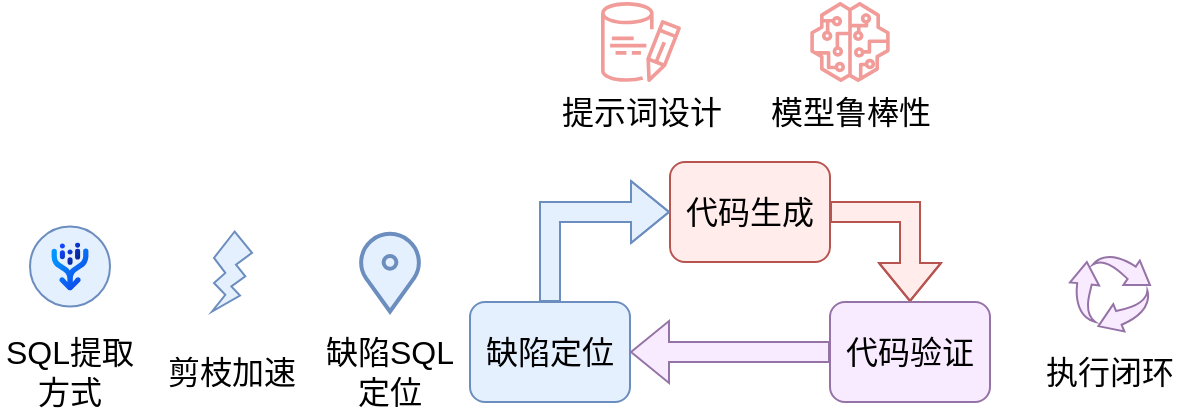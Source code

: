 <mxfile version="24.7.13">
  <diagram name="第 1 页" id="kGOCe60bXOP5jd2VuHdy">
    <mxGraphModel dx="1434" dy="759" grid="1" gridSize="10" guides="1" tooltips="1" connect="1" arrows="1" fold="1" page="1" pageScale="1" pageWidth="827" pageHeight="1169" math="0" shadow="0">
      <root>
        <mxCell id="0" />
        <mxCell id="1" parent="0" />
        <mxCell id="xNk824SL1mtJElE5JXy6-5" style="edgeStyle=orthogonalEdgeStyle;rounded=0;orthogonalLoop=1;jettySize=auto;html=1;shape=flexArrow;exitX=1;exitY=0.5;exitDx=0;exitDy=0;fillColor=#FFECEB;strokeColor=#b85450;" edge="1" parent="1" source="xNk824SL1mtJElE5JXy6-1" target="xNk824SL1mtJElE5JXy6-3">
          <mxGeometry relative="1" as="geometry" />
        </mxCell>
        <mxCell id="xNk824SL1mtJElE5JXy6-1" value="代码生成" style="rounded=1;whiteSpace=wrap;html=1;fontSize=16;fillColor=#FFECEB;strokeColor=#b85450;" vertex="1" parent="1">
          <mxGeometry x="380" y="240" width="80" height="50" as="geometry" />
        </mxCell>
        <mxCell id="xNk824SL1mtJElE5JXy6-4" style="edgeStyle=orthogonalEdgeStyle;rounded=0;orthogonalLoop=1;jettySize=auto;html=1;entryX=0;entryY=0.5;entryDx=0;entryDy=0;shape=flexArrow;exitX=0.5;exitY=0;exitDx=0;exitDy=0;fillColor=#E5F0FF;strokeColor=#6c8ebf;" edge="1" parent="1" source="xNk824SL1mtJElE5JXy6-2" target="xNk824SL1mtJElE5JXy6-1">
          <mxGeometry relative="1" as="geometry" />
        </mxCell>
        <mxCell id="xNk824SL1mtJElE5JXy6-2" value="缺陷定位" style="rounded=1;whiteSpace=wrap;html=1;fontSize=16;fillColor=#E5F0FF;strokeColor=#6c8ebf;" vertex="1" parent="1">
          <mxGeometry x="280" y="310" width="80" height="50" as="geometry" />
        </mxCell>
        <mxCell id="xNk824SL1mtJElE5JXy6-6" style="edgeStyle=orthogonalEdgeStyle;rounded=0;orthogonalLoop=1;jettySize=auto;html=1;shape=flexArrow;fillColor=#F8EBFF;strokeColor=#9673a6;" edge="1" parent="1" source="xNk824SL1mtJElE5JXy6-3" target="xNk824SL1mtJElE5JXy6-2">
          <mxGeometry relative="1" as="geometry" />
        </mxCell>
        <mxCell id="xNk824SL1mtJElE5JXy6-3" value="代码验证" style="rounded=1;whiteSpace=wrap;html=1;fontSize=16;fillColor=#F8EBFF;strokeColor=#9673a6;" vertex="1" parent="1">
          <mxGeometry x="460" y="310" width="80" height="50" as="geometry" />
        </mxCell>
        <mxCell id="xNk824SL1mtJElE5JXy6-8" value="SQL提取方式" style="text;html=1;align=center;verticalAlign=middle;whiteSpace=wrap;rounded=0;fontSize=16;" vertex="1" parent="1">
          <mxGeometry x="45" y="329.75" width="70" height="30" as="geometry" />
        </mxCell>
        <mxCell id="xNk824SL1mtJElE5JXy6-9" value="" style="shape=mxgraph.sap.icon;labelPosition=center;verticalLabelPosition=bottom;align=center;verticalAlign=top;strokeWidth=1;strokeColor=#6c8ebf;fillColor=#E5F0FF;gradientDirection=west;aspect=fixed;SAPIcon=Document_Information_Extraction;fontSize=16;" vertex="1" parent="1">
          <mxGeometry x="60" y="272.25" width="40" height="40" as="geometry" />
        </mxCell>
        <mxCell id="xNk824SL1mtJElE5JXy6-11" value="缺陷SQL定位" style="text;html=1;align=center;verticalAlign=middle;whiteSpace=wrap;rounded=0;fontSize=16;" vertex="1" parent="1">
          <mxGeometry x="200" y="329.75" width="80" height="30" as="geometry" />
        </mxCell>
        <mxCell id="xNk824SL1mtJElE5JXy6-17" value="" style="html=1;verticalLabelPosition=bottom;align=center;labelBackgroundColor=#ffffff;verticalAlign=top;strokeWidth=2;strokeColor=#6c8ebf;shadow=0;dashed=0;shape=mxgraph.ios7.icons.location;fontSize=16;fillColor=#E5F0FF;" vertex="1" parent="1">
          <mxGeometry x="224" y="274.75" width="32" height="40" as="geometry" />
        </mxCell>
        <mxCell id="xNk824SL1mtJElE5JXy6-18" value="" style="verticalLabelPosition=bottom;verticalAlign=top;html=1;shape=mxgraph.basic.flash;fillColor=#E5F0FF;strokeColor=#6c8ebf;fontSize=16;" vertex="1" parent="1">
          <mxGeometry x="151" y="274.75" width="20" height="40" as="geometry" />
        </mxCell>
        <mxCell id="xNk824SL1mtJElE5JXy6-19" value="剪枝加速" style="text;html=1;align=center;verticalAlign=middle;whiteSpace=wrap;rounded=0;fontSize=16;" vertex="1" parent="1">
          <mxGeometry x="126" y="329.75" width="70" height="30" as="geometry" />
        </mxCell>
        <mxCell id="xNk824SL1mtJElE5JXy6-20" value="" style="sketch=0;outlineConnect=0;fillColor=#F19C99;strokeColor=#b85450;dashed=0;verticalLabelPosition=bottom;verticalAlign=top;align=center;html=1;fontSize=16;fontStyle=0;aspect=fixed;pointerEvents=1;shape=mxgraph.aws4.rds_optimized_writes;" vertex="1" parent="1">
          <mxGeometry x="345.5" y="160" width="40" height="40" as="geometry" />
        </mxCell>
        <mxCell id="xNk824SL1mtJElE5JXy6-21" value="" style="sketch=0;outlineConnect=0;fillColor=#F19C99;strokeColor=#b85450;dashed=0;verticalLabelPosition=bottom;verticalAlign=top;align=center;html=1;fontSize=16;fontStyle=0;aspect=fixed;pointerEvents=1;shape=mxgraph.aws4.sagemaker_model;" vertex="1" parent="1">
          <mxGeometry x="450" y="160" width="40" height="40" as="geometry" />
        </mxCell>
        <mxCell id="xNk824SL1mtJElE5JXy6-22" value="提示词设计" style="text;html=1;align=center;verticalAlign=middle;whiteSpace=wrap;rounded=0;fontSize=16;" vertex="1" parent="1">
          <mxGeometry x="321.63" y="200" width="87.75" height="30" as="geometry" />
        </mxCell>
        <mxCell id="xNk824SL1mtJElE5JXy6-23" value="模型鲁棒性" style="text;html=1;align=center;verticalAlign=middle;whiteSpace=wrap;rounded=0;fontSize=16;" vertex="1" parent="1">
          <mxGeometry x="421.63" y="200" width="96.75" height="30" as="geometry" />
        </mxCell>
        <mxCell id="xNk824SL1mtJElE5JXy6-27" value="" style="sketch=0;html=1;aspect=fixed;strokeColor=#9673a6;shadow=0;fillColor=#F8EBFF;verticalAlign=top;labelPosition=center;verticalLabelPosition=bottom;shape=mxgraph.gcp2.arrow_cycle" vertex="1" parent="1">
          <mxGeometry x="580" y="286.75" width="40" height="38" as="geometry" />
        </mxCell>
        <mxCell id="xNk824SL1mtJElE5JXy6-28" value="执行闭环" style="text;html=1;align=center;verticalAlign=middle;whiteSpace=wrap;rounded=0;fontSize=16;" vertex="1" parent="1">
          <mxGeometry x="560" y="329.75" width="80" height="30" as="geometry" />
        </mxCell>
      </root>
    </mxGraphModel>
  </diagram>
</mxfile>
